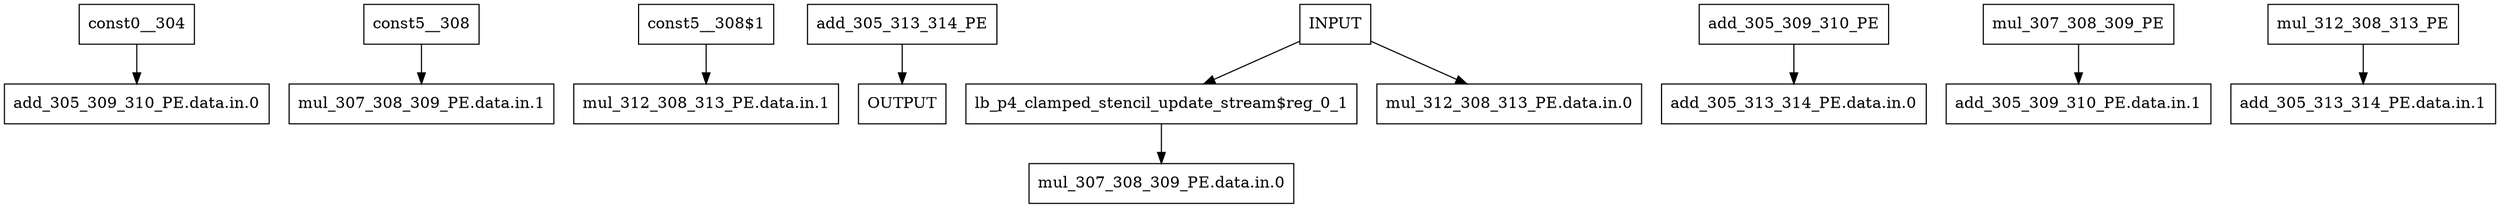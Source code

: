 digraph Diagram {
  node [shape=box]; # Comment
    "const0__304" -> "add_305_309_310_PE.data.in.0";
    "const5__308" -> "mul_307_308_309_PE.data.in.1";
    "const5__308$1" -> "mul_312_308_313_PE.data.in.1";
    "add_305_313_314_PE" -> "OUTPUT";
    "INPUT" -> "lb_p4_clamped_stencil_update_stream$reg_0_1";
    "INPUT" -> "mul_312_308_313_PE.data.in.0";
    "lb_p4_clamped_stencil_update_stream$reg_0_1" -> "mul_307_308_309_PE.data.in.0";
    "add_305_309_310_PE" -> "add_305_313_314_PE.data.in.0";
    "mul_307_308_309_PE" -> "add_305_309_310_PE.data.in.1";
    "mul_312_308_313_PE" -> "add_305_313_314_PE.data.in.1";
}

